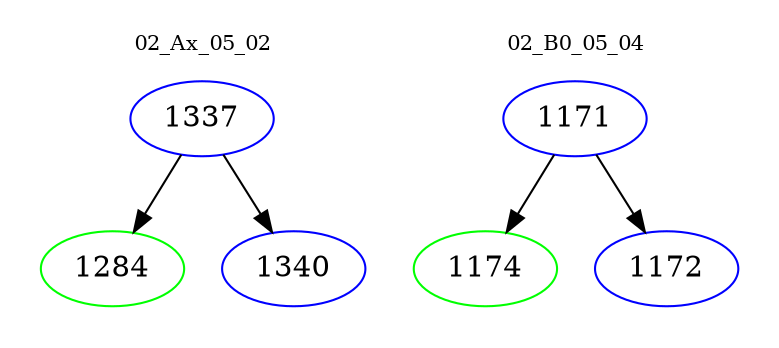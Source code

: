 digraph{
subgraph cluster_0 {
color = white
label = "02_Ax_05_02";
fontsize=10;
T0_1337 [label="1337", color="blue"]
T0_1337 -> T0_1284 [color="black"]
T0_1284 [label="1284", color="green"]
T0_1337 -> T0_1340 [color="black"]
T0_1340 [label="1340", color="blue"]
}
subgraph cluster_1 {
color = white
label = "02_B0_05_04";
fontsize=10;
T1_1171 [label="1171", color="blue"]
T1_1171 -> T1_1174 [color="black"]
T1_1174 [label="1174", color="green"]
T1_1171 -> T1_1172 [color="black"]
T1_1172 [label="1172", color="blue"]
}
}
